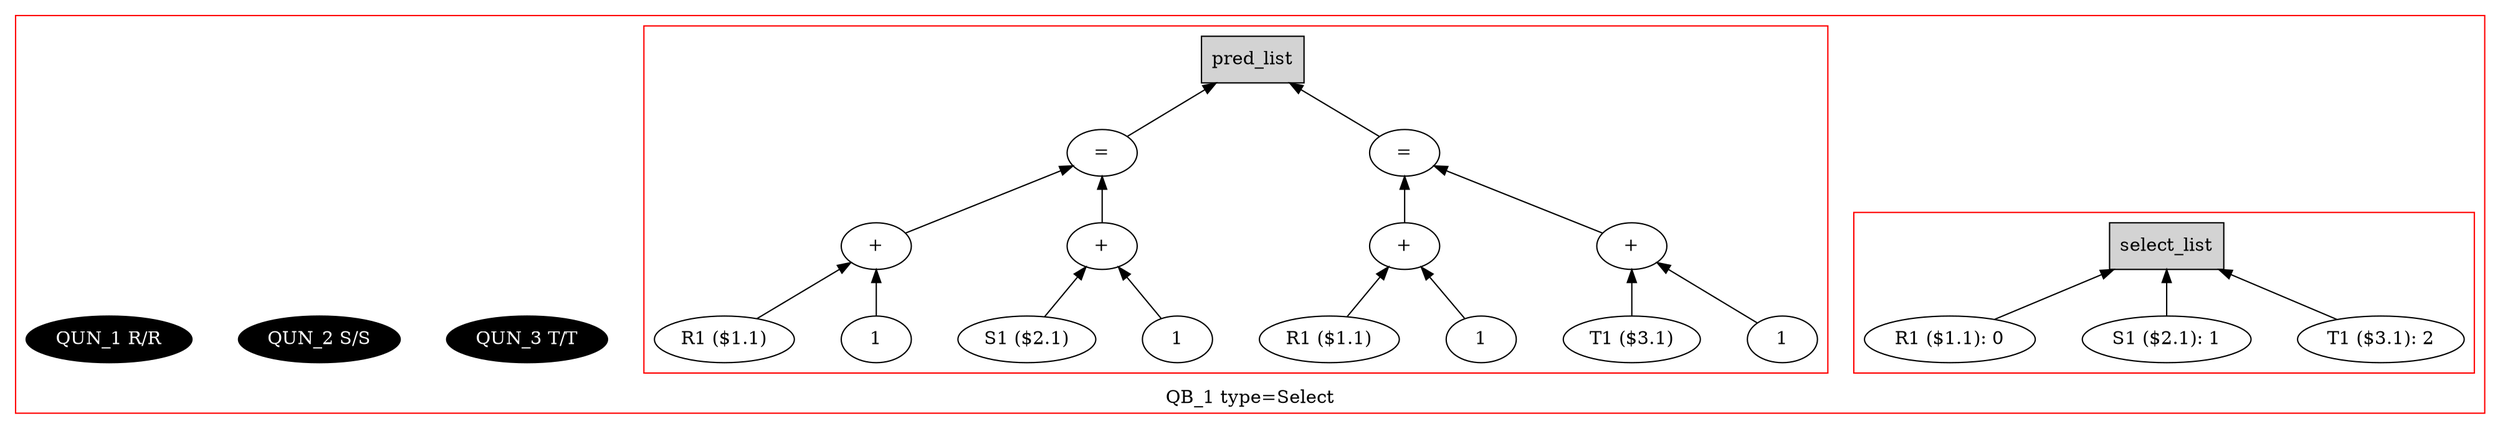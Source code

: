 digraph example1 {
    rankdir=BT;
    nodesep=0.5;
    ordering="in";
  subgraph cluster_QB_1 {
    "QB_1_selectlist"[label="select_list",shape=box,style=filled];
    color = "red"
  subgraph cluster_select_listQB_1 {
    exprnode1v1[label="R1 ($1.1): 0"];
    exprnode1v1 -> "QB_1_selectlist";
    exprnode2v1[label="S1 ($2.1): 1"];
    exprnode2v1 -> "QB_1_selectlist";
    exprnode3v1[label="T1 ($3.1): 2"];
    exprnode3v1 -> "QB_1_selectlist";
}
    "QUN_3"[label="QUN_3 T/T", fillcolor=black, fontcolor=white, style=filled]
    "QUN_2"[label="QUN_2 S/S", fillcolor=black, fontcolor=white, style=filled]
    "QUN_1"[label="QUN_1 R/R", fillcolor=black, fontcolor=white, style=filled]
  subgraph cluster_pred_listQB_1 {
    exprnode10v1[label="="];
    exprnode6v1 -> exprnode10v1;
    exprnode6v1[label="+"];
    exprnode4v1 -> exprnode6v1;
    exprnode4v1[label="R1 ($1.1)"];
    exprnode5v1 -> exprnode6v1;
    exprnode5v1[label="1"];
    exprnode9v1 -> exprnode10v1;
    exprnode9v1[label="+"];
    exprnode7v1 -> exprnode9v1;
    exprnode7v1[label="S1 ($2.1)"];
    exprnode8v1 -> exprnode9v1;
    exprnode8v1[label="1"];
    exprnode10v1 -> QB_1_pred_list;
    exprnode17v1[label="="];
    exprnode13v1 -> exprnode17v1;
    exprnode13v1[label="+"];
    exprnode11v1 -> exprnode13v1;
    exprnode11v1[label="R1 ($1.1)"];
    exprnode12v1 -> exprnode13v1;
    exprnode12v1[label="1"];
    exprnode16v1 -> exprnode17v1;
    exprnode16v1[label="+"];
    exprnode14v1 -> exprnode16v1;
    exprnode14v1[label="T1 ($3.1)"];
    exprnode15v1 -> exprnode16v1;
    exprnode15v1[label="1"];
    exprnode17v1 -> QB_1_pred_list;
    "QB_1_pred_list"[label="pred_list",shape=box,style=filled];
}
    label = "QB_1 type=Select";
}
}
